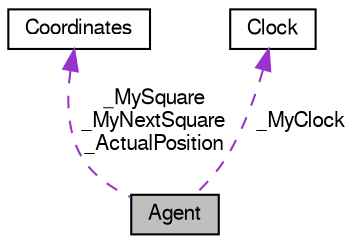 digraph G
{
  edge [fontname="FreeSans",fontsize="10",labelfontname="FreeSans",labelfontsize="10"];
  node [fontname="FreeSans",fontsize="10",shape=record];
  Node1 [label="Agent",height=0.2,width=0.4,color="black", fillcolor="grey75", style="filled" fontcolor="black"];
  Node2 -> Node1 [dir=back,color="darkorchid3",fontsize="10",style="dashed",label="_MySquare\n_MyNextSquare\n_ActualPosition",fontname="FreeSans"];
  Node2 [label="Coordinates",height=0.2,width=0.4,color="black", fillcolor="white", style="filled",URL="$classCoordinates.html"];
  Node3 -> Node1 [dir=back,color="darkorchid3",fontsize="10",style="dashed",label="_MyClock",fontname="FreeSans"];
  Node3 [label="Clock",height=0.2,width=0.4,color="black", fillcolor="white", style="filled",URL="$classClock.html",tooltip="Klasa opsiujaca obiekt zegarka."];
}
